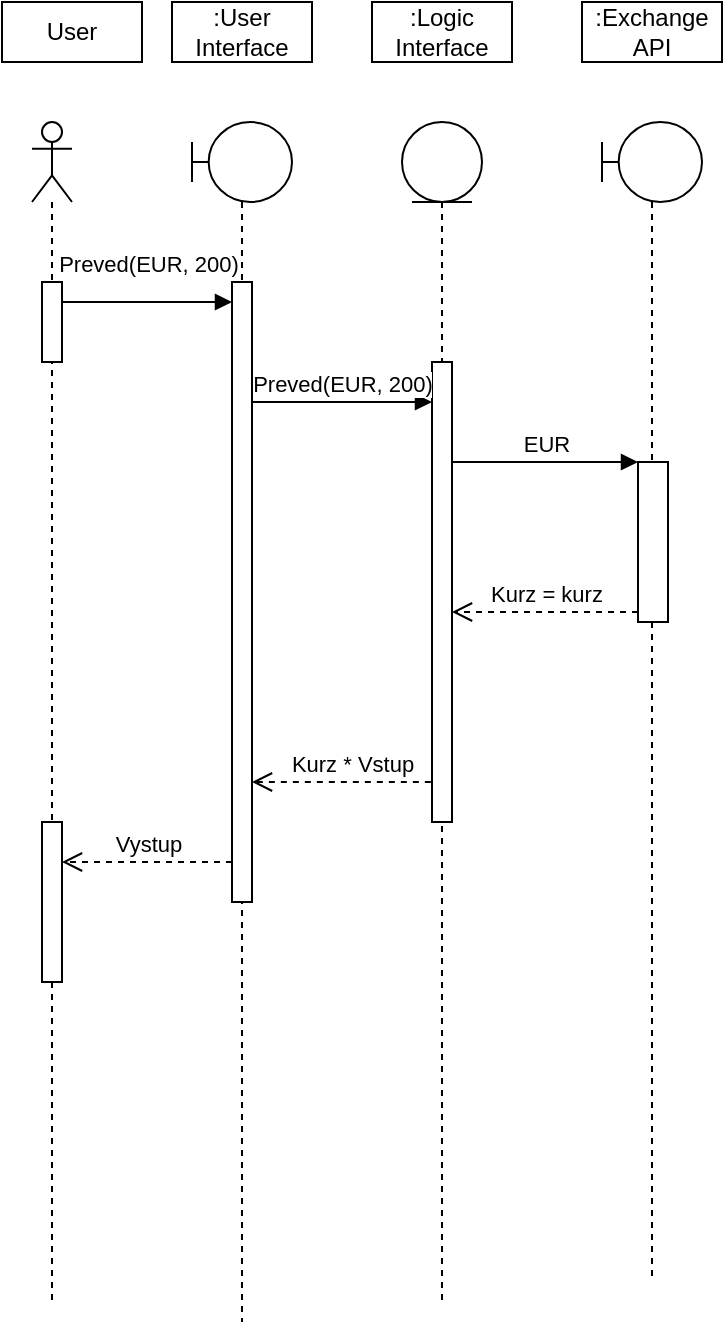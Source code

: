 <mxfile version="21.2.1" type="device">
  <diagram name="Page-1" id="13e1069c-82ec-6db2-03f1-153e76fe0fe0">
    <mxGraphModel dx="915" dy="690" grid="1" gridSize="10" guides="1" tooltips="1" connect="1" arrows="1" fold="1" page="1" pageScale="1" pageWidth="1100" pageHeight="850" background="none" math="0" shadow="0">
      <root>
        <mxCell id="0" />
        <mxCell id="1" parent="0" />
        <mxCell id="yub_xgJCxGsTC1WWabuT-1" value="" style="shape=umlLifeline;perimeter=lifelinePerimeter;whiteSpace=wrap;html=1;container=1;dropTarget=0;collapsible=0;recursiveResize=0;outlineConnect=0;portConstraint=eastwest;newEdgeStyle={&quot;edgeStyle&quot;:&quot;elbowEdgeStyle&quot;,&quot;elbow&quot;:&quot;vertical&quot;,&quot;curved&quot;:0,&quot;rounded&quot;:0};participant=umlActor;" vertex="1" parent="1">
          <mxGeometry x="240" y="160" width="20" height="590" as="geometry" />
        </mxCell>
        <mxCell id="yub_xgJCxGsTC1WWabuT-4" value="" style="html=1;points=[];perimeter=orthogonalPerimeter;outlineConnect=0;targetShapes=umlLifeline;portConstraint=eastwest;newEdgeStyle={&quot;edgeStyle&quot;:&quot;elbowEdgeStyle&quot;,&quot;elbow&quot;:&quot;vertical&quot;,&quot;curved&quot;:0,&quot;rounded&quot;:0};" vertex="1" parent="yub_xgJCxGsTC1WWabuT-1">
          <mxGeometry x="5" y="80" width="10" height="40" as="geometry" />
        </mxCell>
        <mxCell id="yub_xgJCxGsTC1WWabuT-32" value="" style="html=1;points=[];perimeter=orthogonalPerimeter;outlineConnect=0;targetShapes=umlLifeline;portConstraint=eastwest;newEdgeStyle={&quot;edgeStyle&quot;:&quot;elbowEdgeStyle&quot;,&quot;elbow&quot;:&quot;vertical&quot;,&quot;curved&quot;:0,&quot;rounded&quot;:0};" vertex="1" parent="yub_xgJCxGsTC1WWabuT-1">
          <mxGeometry x="5" y="350" width="10" height="80" as="geometry" />
        </mxCell>
        <mxCell id="yub_xgJCxGsTC1WWabuT-5" value="" style="shape=umlLifeline;perimeter=lifelinePerimeter;whiteSpace=wrap;html=1;container=1;dropTarget=0;collapsible=0;recursiveResize=0;outlineConnect=0;portConstraint=eastwest;newEdgeStyle={&quot;edgeStyle&quot;:&quot;elbowEdgeStyle&quot;,&quot;elbow&quot;:&quot;vertical&quot;,&quot;curved&quot;:0,&quot;rounded&quot;:0};participant=umlBoundary;" vertex="1" parent="1">
          <mxGeometry x="525" y="160" width="50" height="580" as="geometry" />
        </mxCell>
        <mxCell id="yub_xgJCxGsTC1WWabuT-28" value="" style="html=1;points=[];perimeter=orthogonalPerimeter;outlineConnect=0;targetShapes=umlLifeline;portConstraint=eastwest;newEdgeStyle={&quot;edgeStyle&quot;:&quot;elbowEdgeStyle&quot;,&quot;elbow&quot;:&quot;vertical&quot;,&quot;curved&quot;:0,&quot;rounded&quot;:0};" vertex="1" parent="yub_xgJCxGsTC1WWabuT-5">
          <mxGeometry x="18" y="170" width="15" height="80" as="geometry" />
        </mxCell>
        <mxCell id="yub_xgJCxGsTC1WWabuT-29" value="EUR" style="html=1;verticalAlign=bottom;endArrow=block;edgeStyle=elbowEdgeStyle;elbow=vertical;curved=0;rounded=0;" edge="1" target="yub_xgJCxGsTC1WWabuT-28" parent="yub_xgJCxGsTC1WWabuT-5">
          <mxGeometry relative="1" as="geometry">
            <mxPoint x="-75" y="170" as="sourcePoint" />
          </mxGeometry>
        </mxCell>
        <mxCell id="yub_xgJCxGsTC1WWabuT-30" value="Kurz = kurz" style="html=1;verticalAlign=bottom;endArrow=open;dashed=1;endSize=8;edgeStyle=elbowEdgeStyle;elbow=vertical;curved=0;rounded=0;" edge="1" source="yub_xgJCxGsTC1WWabuT-28" parent="yub_xgJCxGsTC1WWabuT-5">
          <mxGeometry relative="1" as="geometry">
            <mxPoint x="-75" y="245" as="targetPoint" />
          </mxGeometry>
        </mxCell>
        <mxCell id="yub_xgJCxGsTC1WWabuT-6" value="" style="shape=umlLifeline;perimeter=lifelinePerimeter;whiteSpace=wrap;html=1;container=1;dropTarget=0;collapsible=0;recursiveResize=0;outlineConnect=0;portConstraint=eastwest;newEdgeStyle={&quot;edgeStyle&quot;:&quot;elbowEdgeStyle&quot;,&quot;elbow&quot;:&quot;vertical&quot;,&quot;curved&quot;:0,&quot;rounded&quot;:0};participant=umlEntity;" vertex="1" parent="1">
          <mxGeometry x="425" y="160" width="40" height="590" as="geometry" />
        </mxCell>
        <mxCell id="yub_xgJCxGsTC1WWabuT-23" value="" style="html=1;points=[];perimeter=orthogonalPerimeter;outlineConnect=0;targetShapes=umlLifeline;portConstraint=eastwest;newEdgeStyle={&quot;edgeStyle&quot;:&quot;elbowEdgeStyle&quot;,&quot;elbow&quot;:&quot;vertical&quot;,&quot;curved&quot;:0,&quot;rounded&quot;:0};" vertex="1" parent="yub_xgJCxGsTC1WWabuT-6">
          <mxGeometry x="15" y="120" width="10" height="230" as="geometry" />
        </mxCell>
        <mxCell id="yub_xgJCxGsTC1WWabuT-8" value="" style="shape=umlLifeline;perimeter=lifelinePerimeter;whiteSpace=wrap;html=1;container=1;dropTarget=0;collapsible=0;recursiveResize=0;outlineConnect=0;portConstraint=eastwest;newEdgeStyle={&quot;edgeStyle&quot;:&quot;elbowEdgeStyle&quot;,&quot;elbow&quot;:&quot;vertical&quot;,&quot;curved&quot;:0,&quot;rounded&quot;:0};participant=umlBoundary;" vertex="1" parent="1">
          <mxGeometry x="320" y="160" width="50" height="600" as="geometry" />
        </mxCell>
        <mxCell id="yub_xgJCxGsTC1WWabuT-16" value="" style="html=1;points=[];perimeter=orthogonalPerimeter;outlineConnect=0;targetShapes=umlLifeline;portConstraint=eastwest;newEdgeStyle={&quot;edgeStyle&quot;:&quot;elbowEdgeStyle&quot;,&quot;elbow&quot;:&quot;vertical&quot;,&quot;curved&quot;:0,&quot;rounded&quot;:0};" vertex="1" parent="yub_xgJCxGsTC1WWabuT-8">
          <mxGeometry x="20" y="80" width="10" height="310" as="geometry" />
        </mxCell>
        <mxCell id="yub_xgJCxGsTC1WWabuT-9" value="User" style="rounded=0;whiteSpace=wrap;html=1;" vertex="1" parent="1">
          <mxGeometry x="225" y="100" width="70" height="30" as="geometry" />
        </mxCell>
        <mxCell id="yub_xgJCxGsTC1WWabuT-10" value=":User Interface" style="rounded=0;whiteSpace=wrap;html=1;" vertex="1" parent="1">
          <mxGeometry x="310" y="100" width="70" height="30" as="geometry" />
        </mxCell>
        <mxCell id="yub_xgJCxGsTC1WWabuT-12" value=":Logic Interface" style="rounded=0;whiteSpace=wrap;html=1;" vertex="1" parent="1">
          <mxGeometry x="410" y="100" width="70" height="30" as="geometry" />
        </mxCell>
        <mxCell id="yub_xgJCxGsTC1WWabuT-13" value=":Exchange API" style="rounded=0;whiteSpace=wrap;html=1;" vertex="1" parent="1">
          <mxGeometry x="515" y="100" width="70" height="30" as="geometry" />
        </mxCell>
        <mxCell id="yub_xgJCxGsTC1WWabuT-20" value="Preved(EUR, 200)" style="html=1;verticalAlign=bottom;endArrow=block;edgeStyle=elbowEdgeStyle;elbow=vertical;curved=0;rounded=0;" edge="1" parent="1" source="yub_xgJCxGsTC1WWabuT-4">
          <mxGeometry y="10" width="80" relative="1" as="geometry">
            <mxPoint x="280" y="250" as="sourcePoint" />
            <mxPoint x="340" y="250" as="targetPoint" />
            <mxPoint as="offset" />
          </mxGeometry>
        </mxCell>
        <mxCell id="yub_xgJCxGsTC1WWabuT-25" value="Preved(EUR, 200)" style="html=1;verticalAlign=bottom;endArrow=block;edgeStyle=elbowEdgeStyle;elbow=vertical;curved=0;rounded=0;" edge="1" parent="1" target="yub_xgJCxGsTC1WWabuT-23">
          <mxGeometry width="80" relative="1" as="geometry">
            <mxPoint x="350" y="300" as="sourcePoint" />
            <mxPoint x="430" y="300" as="targetPoint" />
          </mxGeometry>
        </mxCell>
        <mxCell id="yub_xgJCxGsTC1WWabuT-31" value="Kurz * Vstup" style="html=1;verticalAlign=bottom;endArrow=open;dashed=1;endSize=8;edgeStyle=elbowEdgeStyle;elbow=vertical;curved=0;rounded=0;" edge="1" parent="1" target="yub_xgJCxGsTC1WWabuT-16">
          <mxGeometry x="0.203" relative="1" as="geometry">
            <mxPoint x="440" y="454.58" as="sourcePoint" />
            <mxPoint x="360" y="454.58" as="targetPoint" />
            <Array as="points">
              <mxPoint x="410" y="490" />
            </Array>
            <mxPoint as="offset" />
          </mxGeometry>
        </mxCell>
        <mxCell id="yub_xgJCxGsTC1WWabuT-33" value="Vystup" style="html=1;verticalAlign=bottom;endArrow=open;dashed=1;endSize=8;edgeStyle=elbowEdgeStyle;elbow=vertical;curved=0;rounded=0;" edge="1" parent="1" target="yub_xgJCxGsTC1WWabuT-32">
          <mxGeometry relative="1" as="geometry">
            <mxPoint x="340" y="530" as="sourcePoint" />
            <mxPoint x="260" y="530" as="targetPoint" />
          </mxGeometry>
        </mxCell>
      </root>
    </mxGraphModel>
  </diagram>
</mxfile>
